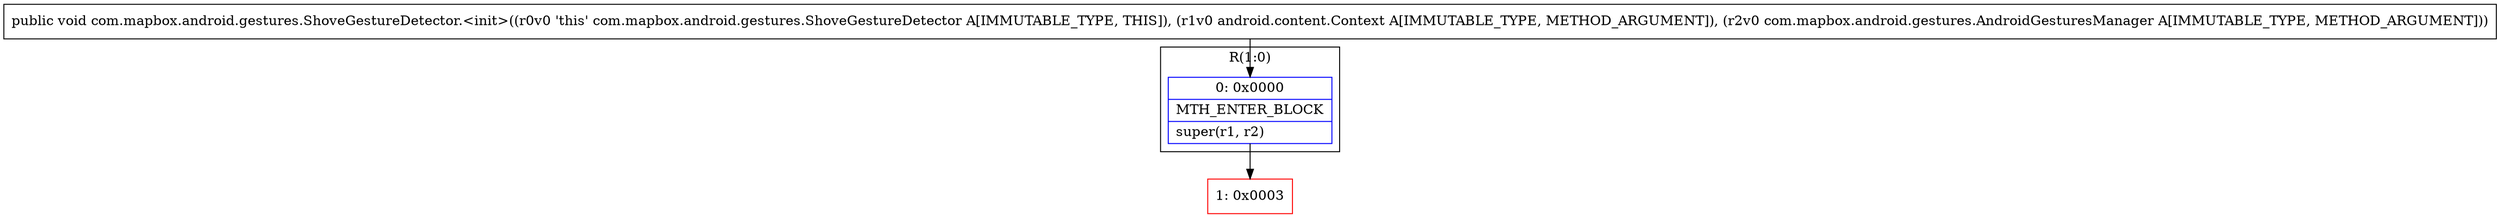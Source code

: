 digraph "CFG forcom.mapbox.android.gestures.ShoveGestureDetector.\<init\>(Landroid\/content\/Context;Lcom\/mapbox\/android\/gestures\/AndroidGesturesManager;)V" {
subgraph cluster_Region_524480310 {
label = "R(1:0)";
node [shape=record,color=blue];
Node_0 [shape=record,label="{0\:\ 0x0000|MTH_ENTER_BLOCK\l|super(r1, r2)\l}"];
}
Node_1 [shape=record,color=red,label="{1\:\ 0x0003}"];
MethodNode[shape=record,label="{public void com.mapbox.android.gestures.ShoveGestureDetector.\<init\>((r0v0 'this' com.mapbox.android.gestures.ShoveGestureDetector A[IMMUTABLE_TYPE, THIS]), (r1v0 android.content.Context A[IMMUTABLE_TYPE, METHOD_ARGUMENT]), (r2v0 com.mapbox.android.gestures.AndroidGesturesManager A[IMMUTABLE_TYPE, METHOD_ARGUMENT])) }"];
MethodNode -> Node_0;
Node_0 -> Node_1;
}

